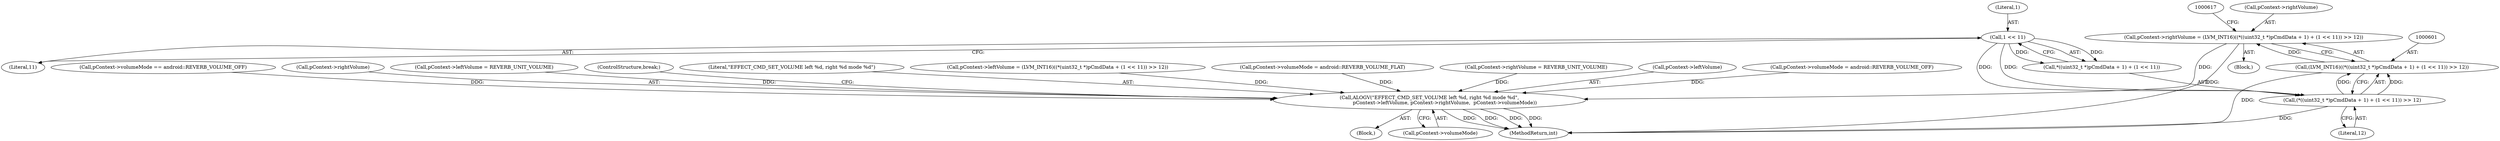 digraph "0_Android_f490fc335772a9b14e78997486f4a572b0594c04_0@pointer" {
"1000596" [label="(Call,pContext->rightVolume = (LVM_INT16)((*((uint32_t *)pCmdData + 1) + (1 << 11)) >> 12))"];
"1000600" [label="(Call,(LVM_INT16)((*((uint32_t *)pCmdData + 1) + (1 << 11)) >> 12))"];
"1000602" [label="(Call,(*((uint32_t *)pCmdData + 1) + (1 << 11)) >> 12)"];
"1000610" [label="(Call,1 << 11)"];
"1000661" [label="(Call,ALOGV(\"EFFECT_CMD_SET_VOLUME left %d, right %d mode %d\",\n                    pContext->leftVolume, pContext->rightVolume,  pContext->volumeMode))"];
"1000613" [label="(Literal,12)"];
"1000580" [label="(Call,pContext->leftVolume = (LVM_INT16)((*(uint32_t *)pCmdData + (1 << 11)) >> 12))"];
"1000602" [label="(Call,(*((uint32_t *)pCmdData + 1) + (1 << 11)) >> 12)"];
"1000639" [label="(Call,pContext->volumeMode = android::REVERB_VOLUME_FLAT)"];
"1000661" [label="(Call,ALOGV(\"EFFECT_CMD_SET_VOLUME left %d, right %d mode %d\",\n                    pContext->leftVolume, pContext->rightVolume,  pContext->volumeMode))"];
"1000651" [label="(Call,pContext->rightVolume = REVERB_UNIT_VOLUME)"];
"1000596" [label="(Call,pContext->rightVolume = (LVM_INT16)((*((uint32_t *)pCmdData + 1) + (1 << 11)) >> 12))"];
"1000685" [label="(MethodReturn,int)"];
"1000137" [label="(Block,)"];
"1000611" [label="(Literal,1)"];
"1000663" [label="(Call,pContext->leftVolume)"];
"1000610" [label="(Call,1 << 11)"];
"1000612" [label="(Literal,11)"];
"1000656" [label="(Call,pContext->volumeMode = android::REVERB_VOLUME_OFF)"];
"1000633" [label="(Call,pContext->volumeMode == android::REVERB_VOLUME_OFF)"];
"1000666" [label="(Call,pContext->rightVolume)"];
"1000646" [label="(Call,pContext->leftVolume = REVERB_UNIT_VOLUME)"];
"1000672" [label="(ControlStructure,break;)"];
"1000600" [label="(Call,(LVM_INT16)((*((uint32_t *)pCmdData + 1) + (1 << 11)) >> 12))"];
"1000669" [label="(Call,pContext->volumeMode)"];
"1000597" [label="(Call,pContext->rightVolume)"];
"1000579" [label="(Block,)"];
"1000603" [label="(Call,*((uint32_t *)pCmdData + 1) + (1 << 11))"];
"1000662" [label="(Literal,\"EFFECT_CMD_SET_VOLUME left %d, right %d mode %d\")"];
"1000596" -> "1000579"  [label="AST: "];
"1000596" -> "1000600"  [label="CFG: "];
"1000597" -> "1000596"  [label="AST: "];
"1000600" -> "1000596"  [label="AST: "];
"1000617" -> "1000596"  [label="CFG: "];
"1000596" -> "1000685"  [label="DDG: "];
"1000600" -> "1000596"  [label="DDG: "];
"1000596" -> "1000661"  [label="DDG: "];
"1000600" -> "1000602"  [label="CFG: "];
"1000601" -> "1000600"  [label="AST: "];
"1000602" -> "1000600"  [label="AST: "];
"1000600" -> "1000685"  [label="DDG: "];
"1000602" -> "1000600"  [label="DDG: "];
"1000602" -> "1000600"  [label="DDG: "];
"1000602" -> "1000613"  [label="CFG: "];
"1000603" -> "1000602"  [label="AST: "];
"1000613" -> "1000602"  [label="AST: "];
"1000602" -> "1000685"  [label="DDG: "];
"1000610" -> "1000602"  [label="DDG: "];
"1000610" -> "1000602"  [label="DDG: "];
"1000610" -> "1000603"  [label="AST: "];
"1000610" -> "1000612"  [label="CFG: "];
"1000611" -> "1000610"  [label="AST: "];
"1000612" -> "1000610"  [label="AST: "];
"1000603" -> "1000610"  [label="CFG: "];
"1000610" -> "1000603"  [label="DDG: "];
"1000610" -> "1000603"  [label="DDG: "];
"1000661" -> "1000137"  [label="AST: "];
"1000661" -> "1000669"  [label="CFG: "];
"1000662" -> "1000661"  [label="AST: "];
"1000663" -> "1000661"  [label="AST: "];
"1000666" -> "1000661"  [label="AST: "];
"1000669" -> "1000661"  [label="AST: "];
"1000672" -> "1000661"  [label="CFG: "];
"1000661" -> "1000685"  [label="DDG: "];
"1000661" -> "1000685"  [label="DDG: "];
"1000661" -> "1000685"  [label="DDG: "];
"1000661" -> "1000685"  [label="DDG: "];
"1000646" -> "1000661"  [label="DDG: "];
"1000580" -> "1000661"  [label="DDG: "];
"1000651" -> "1000661"  [label="DDG: "];
"1000639" -> "1000661"  [label="DDG: "];
"1000656" -> "1000661"  [label="DDG: "];
"1000633" -> "1000661"  [label="DDG: "];
}
